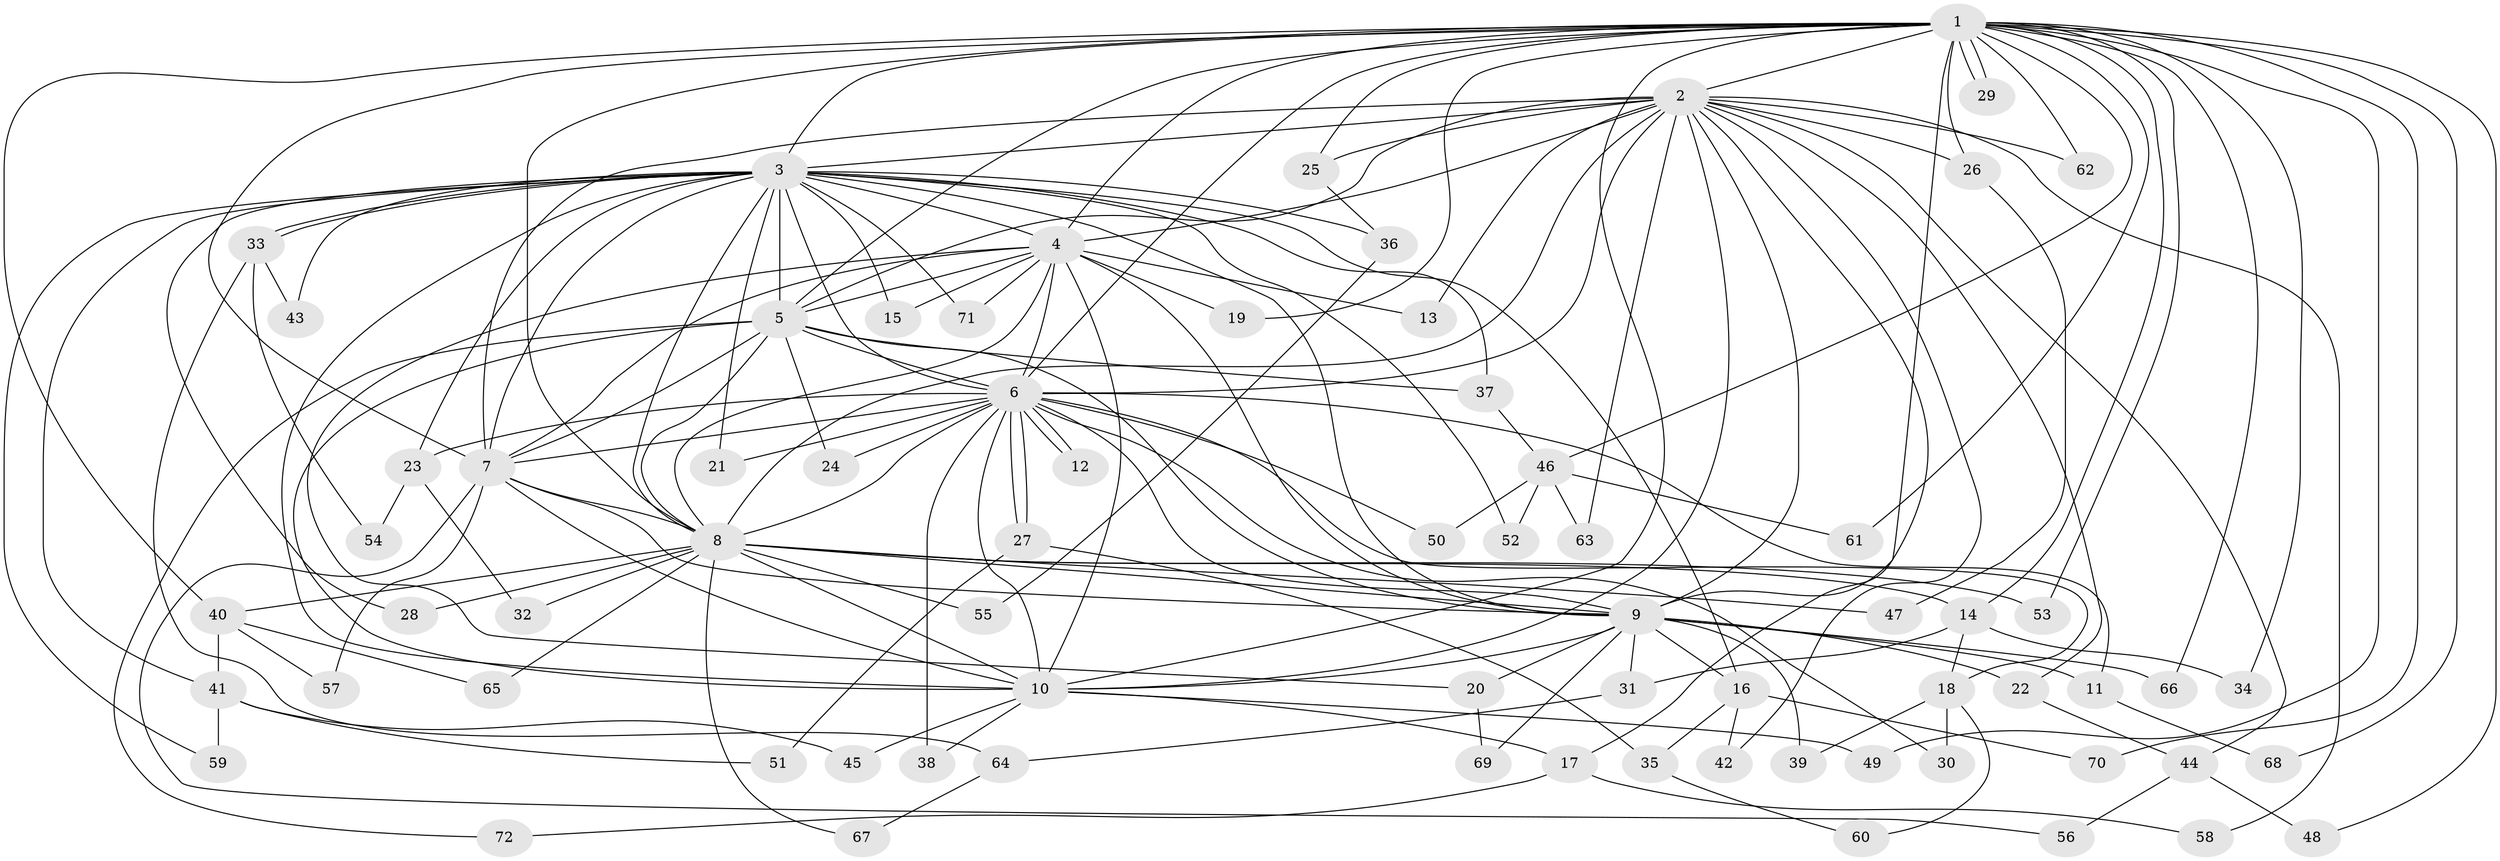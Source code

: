 // coarse degree distribution, {23: 0.018867924528301886, 16: 0.018867924528301886, 20: 0.018867924528301886, 13: 0.03773584905660377, 18: 0.018867924528301886, 14: 0.018867924528301886, 3: 0.11320754716981132, 2: 0.5471698113207547, 4: 0.09433962264150944, 5: 0.05660377358490566, 8: 0.018867924528301886, 1: 0.03773584905660377}
// Generated by graph-tools (version 1.1) at 2025/23/03/03/25 07:23:45]
// undirected, 72 vertices, 169 edges
graph export_dot {
graph [start="1"]
  node [color=gray90,style=filled];
  1;
  2;
  3;
  4;
  5;
  6;
  7;
  8;
  9;
  10;
  11;
  12;
  13;
  14;
  15;
  16;
  17;
  18;
  19;
  20;
  21;
  22;
  23;
  24;
  25;
  26;
  27;
  28;
  29;
  30;
  31;
  32;
  33;
  34;
  35;
  36;
  37;
  38;
  39;
  40;
  41;
  42;
  43;
  44;
  45;
  46;
  47;
  48;
  49;
  50;
  51;
  52;
  53;
  54;
  55;
  56;
  57;
  58;
  59;
  60;
  61;
  62;
  63;
  64;
  65;
  66;
  67;
  68;
  69;
  70;
  71;
  72;
  1 -- 2;
  1 -- 3;
  1 -- 4;
  1 -- 5;
  1 -- 6;
  1 -- 7;
  1 -- 8;
  1 -- 9;
  1 -- 10;
  1 -- 14;
  1 -- 19;
  1 -- 25;
  1 -- 26;
  1 -- 29;
  1 -- 29;
  1 -- 34;
  1 -- 40;
  1 -- 46;
  1 -- 48;
  1 -- 49;
  1 -- 53;
  1 -- 61;
  1 -- 62;
  1 -- 66;
  1 -- 68;
  1 -- 70;
  2 -- 3;
  2 -- 4;
  2 -- 5;
  2 -- 6;
  2 -- 7;
  2 -- 8;
  2 -- 9;
  2 -- 10;
  2 -- 13;
  2 -- 17;
  2 -- 22;
  2 -- 25;
  2 -- 26;
  2 -- 42;
  2 -- 44;
  2 -- 58;
  2 -- 62;
  2 -- 63;
  3 -- 4;
  3 -- 5;
  3 -- 6;
  3 -- 7;
  3 -- 8;
  3 -- 9;
  3 -- 10;
  3 -- 15;
  3 -- 16;
  3 -- 21;
  3 -- 23;
  3 -- 28;
  3 -- 33;
  3 -- 33;
  3 -- 36;
  3 -- 37;
  3 -- 41;
  3 -- 43;
  3 -- 52;
  3 -- 59;
  3 -- 71;
  4 -- 5;
  4 -- 6;
  4 -- 7;
  4 -- 8;
  4 -- 9;
  4 -- 10;
  4 -- 13;
  4 -- 15;
  4 -- 19;
  4 -- 20;
  4 -- 71;
  5 -- 6;
  5 -- 7;
  5 -- 8;
  5 -- 9;
  5 -- 10;
  5 -- 24;
  5 -- 37;
  5 -- 72;
  6 -- 7;
  6 -- 8;
  6 -- 9;
  6 -- 10;
  6 -- 11;
  6 -- 12;
  6 -- 12;
  6 -- 18;
  6 -- 21;
  6 -- 23;
  6 -- 24;
  6 -- 27;
  6 -- 27;
  6 -- 30;
  6 -- 38;
  6 -- 50;
  7 -- 8;
  7 -- 9;
  7 -- 10;
  7 -- 56;
  7 -- 57;
  8 -- 9;
  8 -- 10;
  8 -- 14;
  8 -- 28;
  8 -- 32;
  8 -- 40;
  8 -- 47;
  8 -- 53;
  8 -- 55;
  8 -- 65;
  8 -- 67;
  9 -- 10;
  9 -- 11;
  9 -- 16;
  9 -- 20;
  9 -- 22;
  9 -- 31;
  9 -- 39;
  9 -- 66;
  9 -- 69;
  10 -- 17;
  10 -- 38;
  10 -- 45;
  10 -- 49;
  11 -- 68;
  14 -- 18;
  14 -- 31;
  14 -- 34;
  16 -- 35;
  16 -- 42;
  16 -- 70;
  17 -- 58;
  17 -- 72;
  18 -- 30;
  18 -- 39;
  18 -- 60;
  20 -- 69;
  22 -- 44;
  23 -- 32;
  23 -- 54;
  25 -- 36;
  26 -- 47;
  27 -- 35;
  27 -- 51;
  31 -- 64;
  33 -- 43;
  33 -- 54;
  33 -- 64;
  35 -- 60;
  36 -- 55;
  37 -- 46;
  40 -- 41;
  40 -- 57;
  40 -- 65;
  41 -- 45;
  41 -- 51;
  41 -- 59;
  44 -- 48;
  44 -- 56;
  46 -- 50;
  46 -- 52;
  46 -- 61;
  46 -- 63;
  64 -- 67;
}
